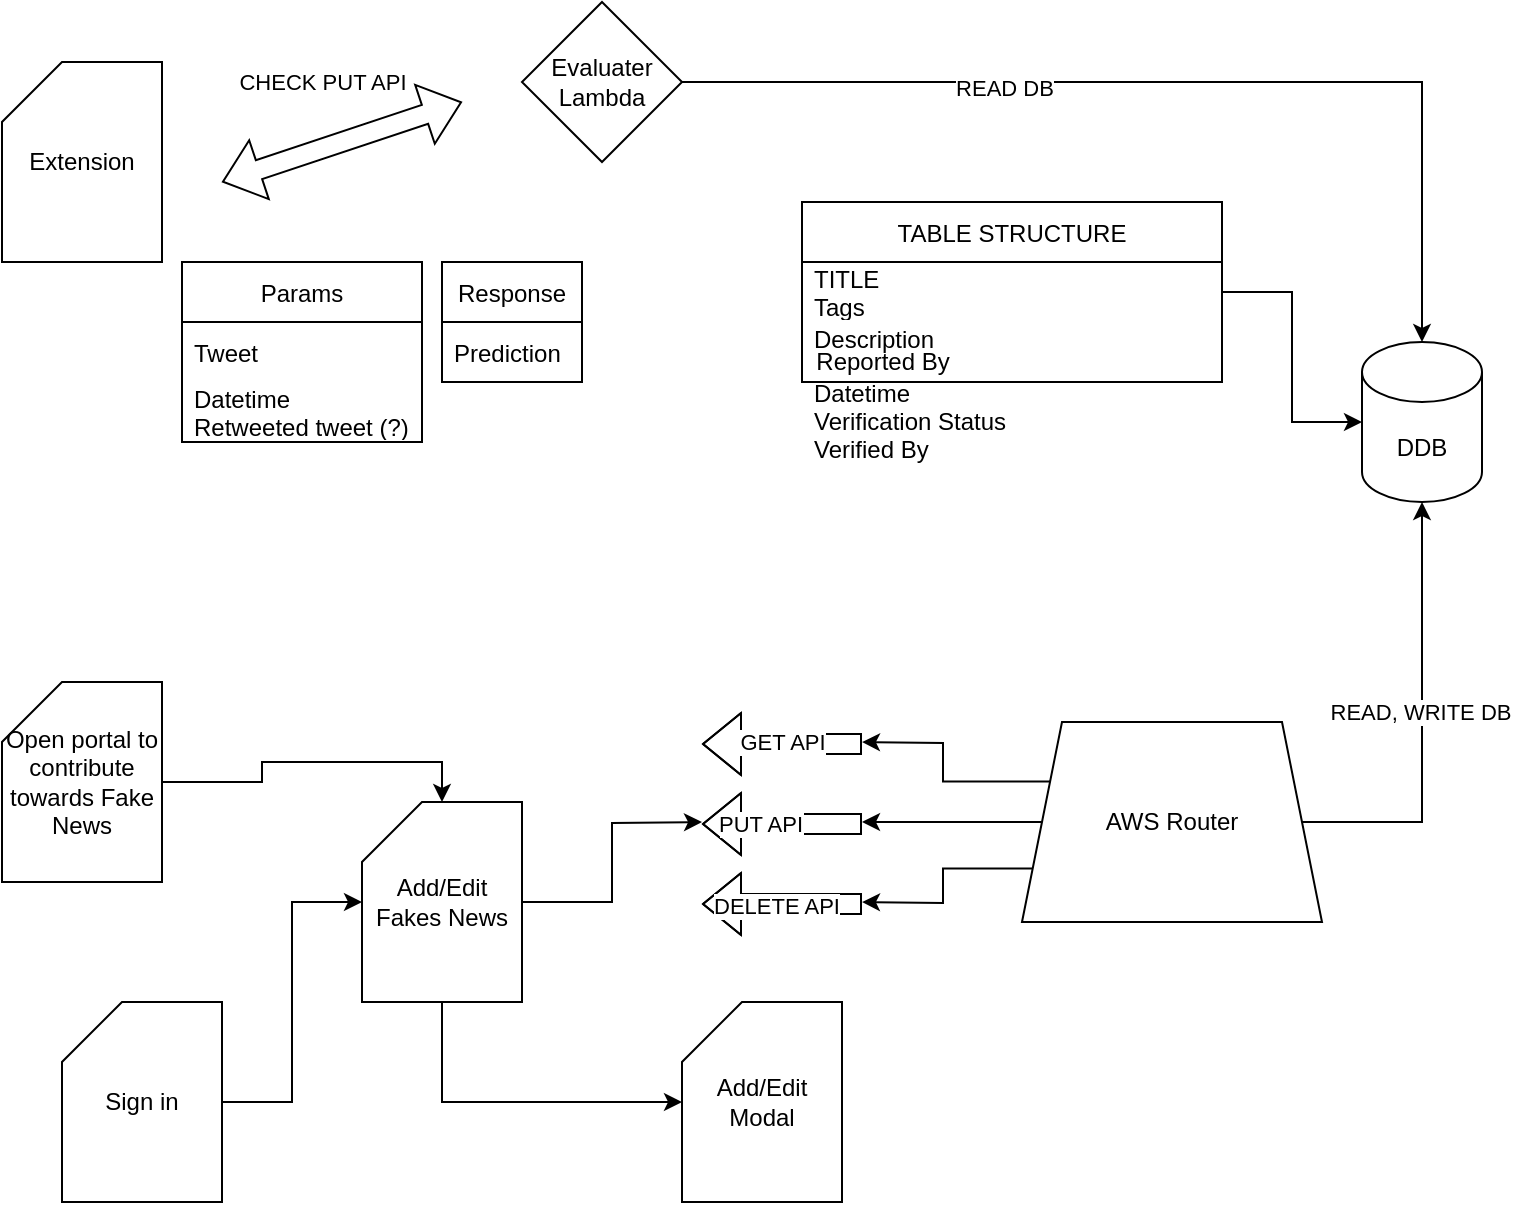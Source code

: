 <mxfile version="20.2.8" type="device"><diagram id="M6iQO2fUjKNbCHcsKdC8" name="Page-1"><mxGraphModel dx="1298" dy="870" grid="1" gridSize="10" guides="1" tooltips="1" connect="1" arrows="1" fold="1" page="1" pageScale="1" pageWidth="827" pageHeight="1169" math="0" shadow="0"><root><mxCell id="0"/><mxCell id="1" parent="0"/><mxCell id="c5dHvQvbezNOpWqHpiM0-1" value="Extension" style="shape=card;whiteSpace=wrap;html=1;" parent="1" vertex="1"><mxGeometry x="40" y="80" width="80" height="100" as="geometry"/></mxCell><mxCell id="c5dHvQvbezNOpWqHpiM0-2" value="DDB" style="shape=cylinder3;whiteSpace=wrap;html=1;boundedLbl=1;backgroundOutline=1;size=15;" parent="1" vertex="1"><mxGeometry x="720" y="220" width="60" height="80" as="geometry"/></mxCell><mxCell id="c5dHvQvbezNOpWqHpiM0-26" style="edgeStyle=orthogonalEdgeStyle;rounded=0;orthogonalLoop=1;jettySize=auto;html=1;exitX=1;exitY=0.5;exitDx=0;exitDy=0;entryX=0.5;entryY=1;entryDx=0;entryDy=0;entryPerimeter=0;" parent="1" source="c5dHvQvbezNOpWqHpiM0-3" target="c5dHvQvbezNOpWqHpiM0-2" edge="1"><mxGeometry relative="1" as="geometry"/></mxCell><mxCell id="c5dHvQvbezNOpWqHpiM0-27" value="READ, WRITE DB" style="edgeLabel;html=1;align=center;verticalAlign=middle;resizable=0;points=[];" parent="c5dHvQvbezNOpWqHpiM0-26" vertex="1" connectable="0"><mxGeometry x="0.045" y="1" relative="1" as="geometry"><mxPoint as="offset"/></mxGeometry></mxCell><mxCell id="c5dHvQvbezNOpWqHpiM0-28" style="edgeStyle=orthogonalEdgeStyle;rounded=0;orthogonalLoop=1;jettySize=auto;html=1;exitX=0;exitY=0.25;exitDx=0;exitDy=0;" parent="1" source="c5dHvQvbezNOpWqHpiM0-3" edge="1"><mxGeometry relative="1" as="geometry"><mxPoint x="470" y="420" as="targetPoint"/></mxGeometry></mxCell><mxCell id="c5dHvQvbezNOpWqHpiM0-29" style="edgeStyle=orthogonalEdgeStyle;rounded=0;orthogonalLoop=1;jettySize=auto;html=1;exitX=0;exitY=0.5;exitDx=0;exitDy=0;" parent="1" source="c5dHvQvbezNOpWqHpiM0-3" edge="1"><mxGeometry relative="1" as="geometry"><mxPoint x="470" y="460" as="targetPoint"/></mxGeometry></mxCell><mxCell id="c5dHvQvbezNOpWqHpiM0-30" style="edgeStyle=orthogonalEdgeStyle;rounded=0;orthogonalLoop=1;jettySize=auto;html=1;exitX=0;exitY=0.75;exitDx=0;exitDy=0;" parent="1" source="c5dHvQvbezNOpWqHpiM0-3" edge="1"><mxGeometry relative="1" as="geometry"><mxPoint x="470" y="500" as="targetPoint"/></mxGeometry></mxCell><mxCell id="c5dHvQvbezNOpWqHpiM0-3" value="AWS Router" style="shape=trapezoid;perimeter=trapezoidPerimeter;whiteSpace=wrap;html=1;fixedSize=1;" parent="1" vertex="1"><mxGeometry x="550" y="410" width="150" height="100" as="geometry"/></mxCell><mxCell id="c5dHvQvbezNOpWqHpiM0-4" value="" style="shape=flexArrow;endArrow=classic;html=1;rounded=0;" parent="1" edge="1"><mxGeometry width="50" height="50" relative="1" as="geometry"><mxPoint x="470" y="421" as="sourcePoint"/><mxPoint x="390" y="421" as="targetPoint"/><Array as="points"><mxPoint x="440" y="421"/></Array></mxGeometry></mxCell><mxCell id="c5dHvQvbezNOpWqHpiM0-7" value="GET API" style="edgeLabel;html=1;align=center;verticalAlign=middle;resizable=0;points=[];" parent="c5dHvQvbezNOpWqHpiM0-4" vertex="1" connectable="0"><mxGeometry y="-1" relative="1" as="geometry"><mxPoint as="offset"/></mxGeometry></mxCell><mxCell id="c5dHvQvbezNOpWqHpiM0-5" value="" style="shape=flexArrow;endArrow=classic;html=1;rounded=0;" parent="1" edge="1"><mxGeometry width="50" height="50" relative="1" as="geometry"><mxPoint x="470" y="461" as="sourcePoint"/><mxPoint x="390" y="461" as="targetPoint"/><Array as="points"><mxPoint x="440" y="461"/></Array></mxGeometry></mxCell><mxCell id="c5dHvQvbezNOpWqHpiM0-8" value="PUT API" style="edgeLabel;html=1;align=center;verticalAlign=middle;resizable=0;points=[];" parent="c5dHvQvbezNOpWqHpiM0-5" vertex="1" connectable="0"><mxGeometry x="0.275" relative="1" as="geometry"><mxPoint as="offset"/></mxGeometry></mxCell><mxCell id="c5dHvQvbezNOpWqHpiM0-6" value="" style="shape=flexArrow;endArrow=classic;html=1;rounded=0;" parent="1" edge="1"><mxGeometry width="50" height="50" relative="1" as="geometry"><mxPoint x="470" y="501" as="sourcePoint"/><mxPoint x="390" y="501" as="targetPoint"/><Array as="points"><mxPoint x="440" y="501"/></Array></mxGeometry></mxCell><mxCell id="c5dHvQvbezNOpWqHpiM0-9" value="DELETE API&lt;br&gt;" style="edgeLabel;html=1;align=center;verticalAlign=middle;resizable=0;points=[];" parent="c5dHvQvbezNOpWqHpiM0-6" vertex="1" connectable="0"><mxGeometry x="0.075" y="1" relative="1" as="geometry"><mxPoint as="offset"/></mxGeometry></mxCell><mxCell id="c5dHvQvbezNOpWqHpiM0-14" style="edgeStyle=orthogonalEdgeStyle;rounded=0;orthogonalLoop=1;jettySize=auto;html=1;exitX=1;exitY=0.5;exitDx=0;exitDy=0;entryX=0.5;entryY=0;entryDx=0;entryDy=0;entryPerimeter=0;" parent="1" source="c5dHvQvbezNOpWqHpiM0-11" target="c5dHvQvbezNOpWqHpiM0-2" edge="1"><mxGeometry relative="1" as="geometry"/></mxCell><mxCell id="c5dHvQvbezNOpWqHpiM0-15" value="READ DB" style="edgeLabel;html=1;align=center;verticalAlign=middle;resizable=0;points=[];" parent="c5dHvQvbezNOpWqHpiM0-14" vertex="1" connectable="0"><mxGeometry x="-0.356" y="-2" relative="1" as="geometry"><mxPoint y="1" as="offset"/></mxGeometry></mxCell><mxCell id="c5dHvQvbezNOpWqHpiM0-11" value="Evaluater Lambda" style="rhombus;whiteSpace=wrap;html=1;" parent="1" vertex="1"><mxGeometry x="300" y="50" width="80" height="80" as="geometry"/></mxCell><mxCell id="c5dHvQvbezNOpWqHpiM0-16" value="Params" style="swimlane;fontStyle=0;childLayout=stackLayout;horizontal=1;startSize=30;horizontalStack=0;resizeParent=1;resizeParentMax=0;resizeLast=0;collapsible=1;marginBottom=0;" parent="1" vertex="1"><mxGeometry x="130" y="180" width="120" height="90" as="geometry"/></mxCell><mxCell id="c5dHvQvbezNOpWqHpiM0-17" value="Tweet" style="text;strokeColor=none;fillColor=none;align=left;verticalAlign=middle;spacingLeft=4;spacingRight=4;overflow=hidden;points=[[0,0.5],[1,0.5]];portConstraint=eastwest;rotatable=0;" parent="c5dHvQvbezNOpWqHpiM0-16" vertex="1"><mxGeometry y="30" width="120" height="30" as="geometry"/></mxCell><mxCell id="c5dHvQvbezNOpWqHpiM0-19" value="Datetime&#10;Retweeted tweet (?)" style="text;strokeColor=none;fillColor=none;align=left;verticalAlign=middle;spacingLeft=4;spacingRight=4;overflow=hidden;points=[[0,0.5],[1,0.5]];portConstraint=eastwest;rotatable=0;" parent="c5dHvQvbezNOpWqHpiM0-16" vertex="1"><mxGeometry y="60" width="120" height="30" as="geometry"/></mxCell><mxCell id="c5dHvQvbezNOpWqHpiM0-22" value="" style="shape=flexArrow;endArrow=classic;startArrow=classic;html=1;rounded=0;" parent="1" edge="1"><mxGeometry width="100" height="100" relative="1" as="geometry"><mxPoint x="150" y="140" as="sourcePoint"/><mxPoint x="270" y="100" as="targetPoint"/></mxGeometry></mxCell><mxCell id="c5dHvQvbezNOpWqHpiM0-23" value="CHECK PUT API" style="edgeLabel;html=1;align=center;verticalAlign=middle;resizable=0;points=[];" parent="c5dHvQvbezNOpWqHpiM0-22" vertex="1" connectable="0"><mxGeometry x="-0.055" y="-1" relative="1" as="geometry"><mxPoint x="-7" y="-32" as="offset"/></mxGeometry></mxCell><mxCell id="c5dHvQvbezNOpWqHpiM0-43" style="edgeStyle=orthogonalEdgeStyle;rounded=0;orthogonalLoop=1;jettySize=auto;html=1;entryX=0.5;entryY=0;entryDx=0;entryDy=0;entryPerimeter=0;" parent="1" source="c5dHvQvbezNOpWqHpiM0-24" target="c5dHvQvbezNOpWqHpiM0-39" edge="1"><mxGeometry relative="1" as="geometry"/></mxCell><mxCell id="c5dHvQvbezNOpWqHpiM0-24" value="Open portal to contribute towards Fake News" style="shape=card;whiteSpace=wrap;html=1;" parent="1" vertex="1"><mxGeometry x="40" y="390" width="80" height="100" as="geometry"/></mxCell><mxCell id="c5dHvQvbezNOpWqHpiM0-36" style="edgeStyle=orthogonalEdgeStyle;rounded=0;orthogonalLoop=1;jettySize=auto;html=1;" parent="1" source="c5dHvQvbezNOpWqHpiM0-32" target="c5dHvQvbezNOpWqHpiM0-2" edge="1"><mxGeometry relative="1" as="geometry"/></mxCell><mxCell id="c5dHvQvbezNOpWqHpiM0-32" value="TABLE STRUCTURE" style="swimlane;fontStyle=0;childLayout=stackLayout;horizontal=1;startSize=30;horizontalStack=0;resizeParent=1;resizeParentMax=0;resizeLast=0;collapsible=1;marginBottom=0;" parent="1" vertex="1"><mxGeometry x="440" y="150" width="210" height="90" as="geometry"><mxRectangle x="440" y="150" width="150" height="30" as="alternateBounds"/></mxGeometry></mxCell><mxCell id="c5dHvQvbezNOpWqHpiM0-33" value="TITLE&#10;Tags" style="text;strokeColor=none;fillColor=none;align=left;verticalAlign=middle;spacingLeft=4;spacingRight=4;overflow=hidden;points=[[0,0.5],[1,0.5]];portConstraint=eastwest;rotatable=0;" parent="c5dHvQvbezNOpWqHpiM0-32" vertex="1"><mxGeometry y="30" width="210" height="30" as="geometry"/></mxCell><mxCell id="c5dHvQvbezNOpWqHpiM0-34" value="Description &#10;" style="text;strokeColor=none;fillColor=none;align=left;verticalAlign=middle;spacingLeft=4;spacingRight=4;overflow=hidden;points=[[0,0.5],[1,0.5]];portConstraint=eastwest;rotatable=0;" parent="c5dHvQvbezNOpWqHpiM0-32" vertex="1"><mxGeometry y="60" width="210" height="30" as="geometry"/></mxCell><mxCell id="c5dHvQvbezNOpWqHpiM0-37" value="Reported By" style="text;html=1;align=center;verticalAlign=middle;resizable=0;points=[];autosize=1;strokeColor=none;fillColor=none;" parent="1" vertex="1"><mxGeometry x="435" y="215" width="90" height="30" as="geometry"/></mxCell><mxCell id="c5dHvQvbezNOpWqHpiM0-35" value="Datetime&#10;Verification Status&#10;Verified By" style="text;strokeColor=none;fillColor=none;align=left;verticalAlign=middle;spacingLeft=4;spacingRight=4;overflow=hidden;points=[[0,0.5],[1,0.5]];portConstraint=eastwest;rotatable=0;" parent="1" vertex="1"><mxGeometry x="440" y="219" width="210" height="80" as="geometry"/></mxCell><mxCell id="c5dHvQvbezNOpWqHpiM0-42" style="edgeStyle=orthogonalEdgeStyle;rounded=0;orthogonalLoop=1;jettySize=auto;html=1;" parent="1" source="c5dHvQvbezNOpWqHpiM0-38" target="c5dHvQvbezNOpWqHpiM0-39" edge="1"><mxGeometry relative="1" as="geometry"/></mxCell><mxCell id="c5dHvQvbezNOpWqHpiM0-38" value="Sign in" style="shape=card;whiteSpace=wrap;html=1;" parent="1" vertex="1"><mxGeometry x="70" y="550" width="80" height="100" as="geometry"/></mxCell><mxCell id="c5dHvQvbezNOpWqHpiM0-44" style="edgeStyle=orthogonalEdgeStyle;rounded=0;orthogonalLoop=1;jettySize=auto;html=1;exitX=0.5;exitY=1;exitDx=0;exitDy=0;exitPerimeter=0;" parent="1" source="c5dHvQvbezNOpWqHpiM0-39" target="c5dHvQvbezNOpWqHpiM0-40" edge="1"><mxGeometry relative="1" as="geometry"/></mxCell><mxCell id="c5dHvQvbezNOpWqHpiM0-45" style="edgeStyle=orthogonalEdgeStyle;rounded=0;orthogonalLoop=1;jettySize=auto;html=1;exitX=1;exitY=0.5;exitDx=0;exitDy=0;exitPerimeter=0;" parent="1" source="c5dHvQvbezNOpWqHpiM0-39" edge="1"><mxGeometry relative="1" as="geometry"><mxPoint x="390" y="460" as="targetPoint"/></mxGeometry></mxCell><mxCell id="c5dHvQvbezNOpWqHpiM0-39" value="Add/Edit Fakes News" style="shape=card;whiteSpace=wrap;html=1;" parent="1" vertex="1"><mxGeometry x="220" y="450" width="80" height="100" as="geometry"/></mxCell><mxCell id="c5dHvQvbezNOpWqHpiM0-40" value="Add/Edit Modal" style="shape=card;whiteSpace=wrap;html=1;" parent="1" vertex="1"><mxGeometry x="380" y="550" width="80" height="100" as="geometry"/></mxCell><mxCell id="i9iLpMQmBitdcWePflAU-1" value="Response" style="swimlane;fontStyle=0;childLayout=stackLayout;horizontal=1;startSize=30;horizontalStack=0;resizeParent=1;resizeParentMax=0;resizeLast=0;collapsible=1;marginBottom=0;" vertex="1" parent="1"><mxGeometry x="260" y="180" width="70" height="60" as="geometry"/></mxCell><mxCell id="i9iLpMQmBitdcWePflAU-2" value="Prediction" style="text;strokeColor=none;fillColor=none;align=left;verticalAlign=middle;spacingLeft=4;spacingRight=4;overflow=hidden;points=[[0,0.5],[1,0.5]];portConstraint=eastwest;rotatable=0;" vertex="1" parent="i9iLpMQmBitdcWePflAU-1"><mxGeometry y="30" width="70" height="30" as="geometry"/></mxCell></root></mxGraphModel></diagram></mxfile>
